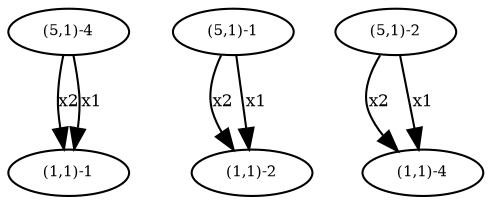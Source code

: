 digraph P11 {
"Hv(1,1)-1" [label="(1,1)-1",fontsize=7,width=.01,height=.01];
"Hv(1,1)-2" [label="(1,1)-2",fontsize=7,width=.01,height=.01];
"Hv(1,1)-4" [label="(1,1)-4",fontsize=7,width=.01,height=.01];
"Hv(5,1)-1" [label="(5,1)-1",fontsize=7,width=.01,height=.01];
"Hv(5,1)-1" -> "Hv(1,1)-2" [label="x2",fontsize=8];
"Hv(5,1)-1" -> "Hv(1,1)-2" [label="x1",fontsize=8];
"Hv(5,1)-2" [label="(5,1)-2",fontsize=7,width=.01,height=.01];
"Hv(5,1)-2" -> "Hv(1,1)-4" [label="x2",fontsize=8];
"Hv(5,1)-2" -> "Hv(1,1)-4" [label="x1",fontsize=8];
"Hv(5,1)-4" [label="(5,1)-4",fontsize=7,width=.01,height=.01];
"Hv(5,1)-4" -> "Hv(1,1)-1" [label="x2",fontsize=8];
"Hv(5,1)-4" -> "Hv(1,1)-1" [label="x1",fontsize=8];}